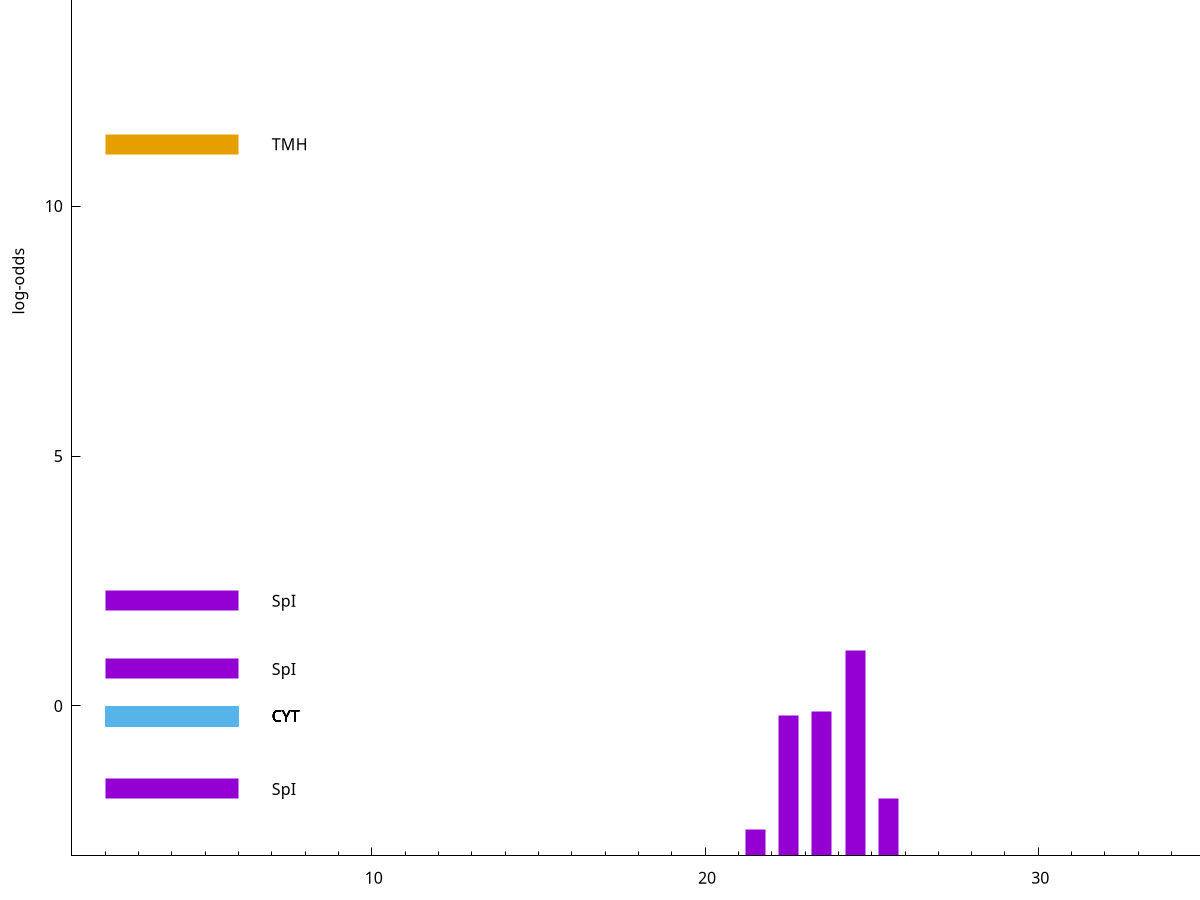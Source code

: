 set title "LipoP predictions for SRR5666568.gff"
set size 2., 1.4
set xrange [1:70] 
set mxtics 10
set yrange [-3:20]
set y2range [0:23]
set ylabel "log-odds"
set term postscript eps color solid "Helvetica" 30
set output "SRR5666568.gff228.eps"
set arrow from 2,15.0375 to 6,15.0375 nohead lt 4 lw 20
set label "TMH" at 7,15.0375
set arrow from 2,14.4333 to 6,14.4333 nohead lt 4 lw 20
set label "TMH" at 7,14.4333
set arrow from 2,11.2397 to 6,11.2397 nohead lt 4 lw 20
set label "TMH" at 7,11.2397
set arrow from 2,2.10669 to 6,2.10669 nohead lt 1 lw 20
set label "SpI" at 7,2.10669
set arrow from 2,0.740579 to 6,0.740579 nohead lt 1 lw 20
set label "SpI" at 7,0.740579
set arrow from 2,-0.200913 to 6,-0.200913 nohead lt 3 lw 20
set label "CYT" at 7,-0.200913
set arrow from 2,-0.200913 to 6,-0.200913 nohead lt 3 lw 20
set label "CYT" at 7,-0.200913
set arrow from 2,-0.200913 to 6,-0.200913 nohead lt 3 lw 20
set label "CYT" at 7,-0.200913
set arrow from 2,-0.200913 to 6,-0.200913 nohead lt 3 lw 20
set label "CYT" at 7,-0.200913
set arrow from 2,-0.200913 to 6,-0.200913 nohead lt 3 lw 20
set label "CYT" at 7,-0.200913
set arrow from 2,-0.200913 to 6,-0.200913 nohead lt 3 lw 20
set label "CYT" at 7,-0.200913
set arrow from 2,-0.200913 to 6,-0.200913 nohead lt 3 lw 20
set label "CYT" at 7,-0.200913
set arrow from 2,-1.65967 to 6,-1.65967 nohead lt 1 lw 20
set label "SpI" at 7,-1.65967
set arrow from 2,15.0375 to 6,15.0375 nohead lt 4 lw 20
set label "TMH" at 7,15.0375
# NOTE: The scores below are the log-odds scores with the threshold
# NOTE: subtracted (a hack to make gnuplot make the histogram all
# NOTE: look nice).
plot "-" axes x1y2 title "" with impulses lt 1 lw 20
24.500000 4.101100
41.500000 3.448358
23.500000 2.898608
22.500000 2.813700
25.500000 1.148230
37.500000 0.769050
21.500000 0.536230
e
exit
